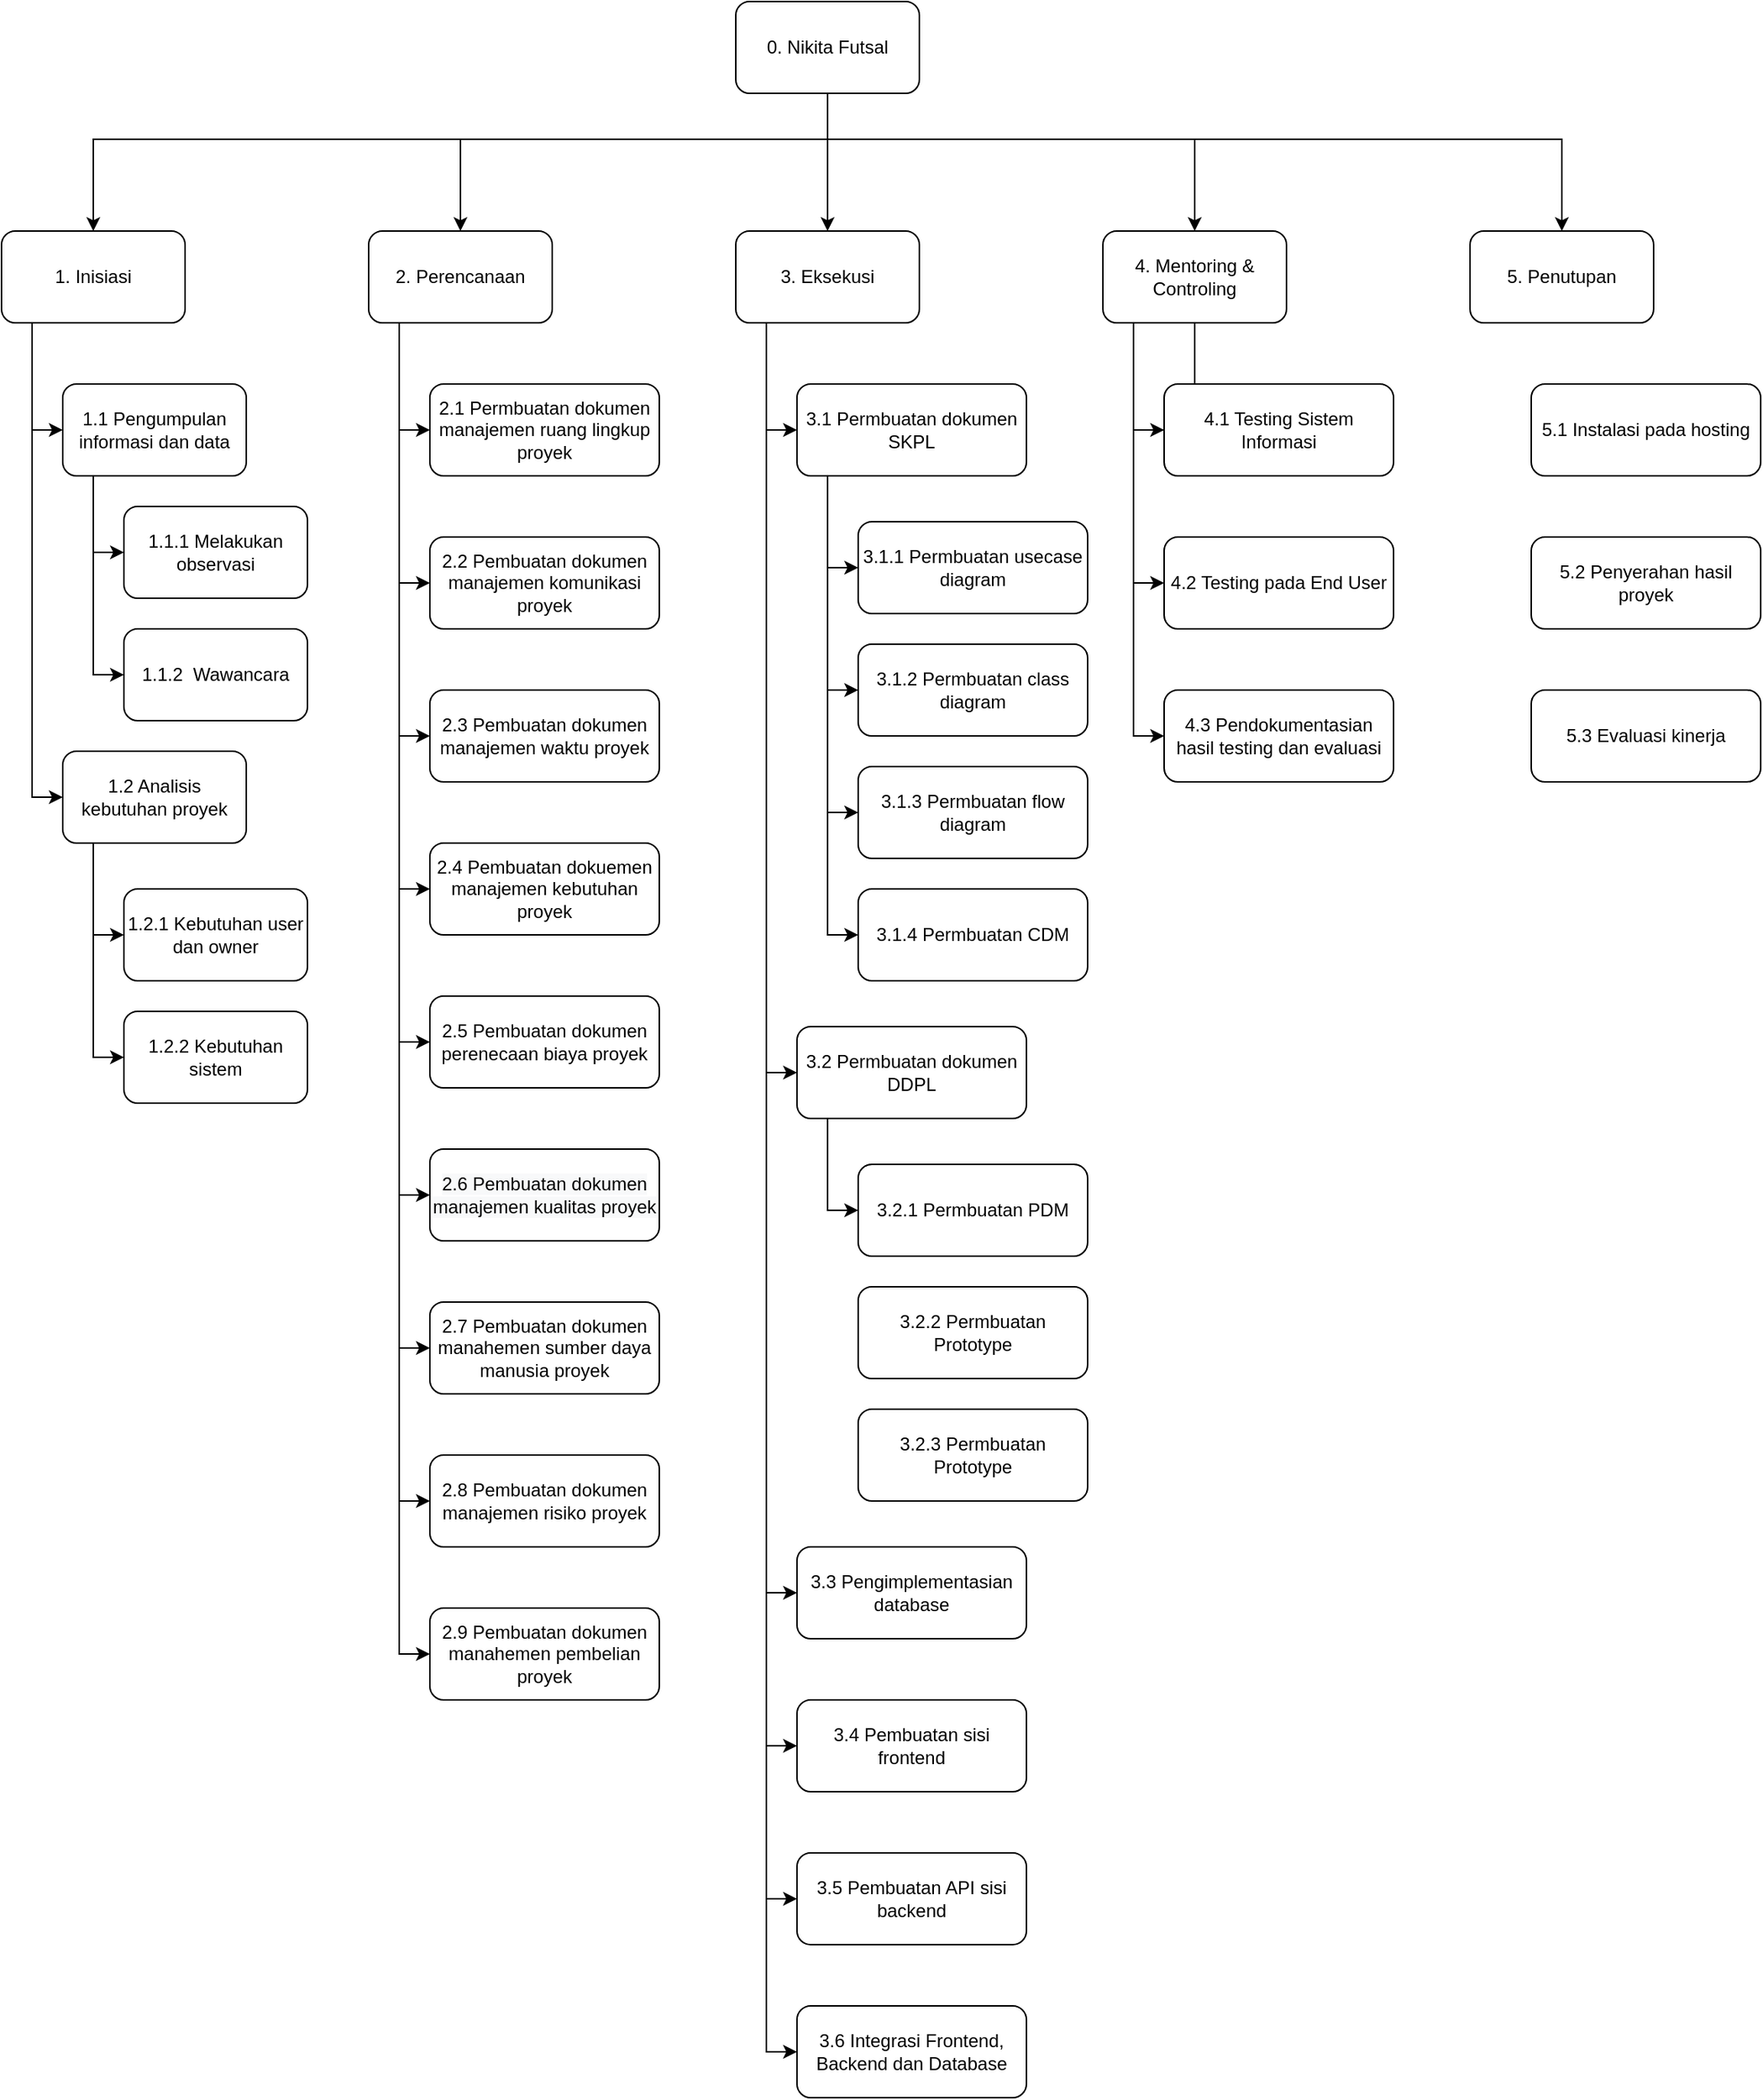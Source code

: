 <mxfile version="20.3.6" type="github"><diagram id="zEibKaEDSjC3tyE3PiXD" name="Page-1"><mxGraphModel dx="914" dy="1651" grid="1" gridSize="10" guides="1" tooltips="1" connect="1" arrows="1" fold="1" page="1" pageScale="1" pageWidth="850" pageHeight="1100" math="0" shadow="0"><root><mxCell id="0"/><mxCell id="1" parent="0"/><mxCell id="DWtGQBZ1BLjE-xLGxUji-7" style="edgeStyle=orthogonalEdgeStyle;rounded=0;orthogonalLoop=1;jettySize=auto;html=1;entryX=0.5;entryY=0;entryDx=0;entryDy=0;" parent="1" source="DWtGQBZ1BLjE-xLGxUji-1" target="DWtGQBZ1BLjE-xLGxUji-2" edge="1"><mxGeometry relative="1" as="geometry"><Array as="points"><mxPoint x="620" y="60"/><mxPoint x="140" y="60"/></Array></mxGeometry></mxCell><mxCell id="DWtGQBZ1BLjE-xLGxUji-8" style="edgeStyle=orthogonalEdgeStyle;rounded=0;orthogonalLoop=1;jettySize=auto;html=1;" parent="1" source="DWtGQBZ1BLjE-xLGxUji-1" target="DWtGQBZ1BLjE-xLGxUji-3" edge="1"><mxGeometry relative="1" as="geometry"><Array as="points"><mxPoint x="620" y="60"/><mxPoint x="380" y="60"/></Array></mxGeometry></mxCell><mxCell id="DWtGQBZ1BLjE-xLGxUji-9" style="edgeStyle=orthogonalEdgeStyle;rounded=0;orthogonalLoop=1;jettySize=auto;html=1;entryX=0.5;entryY=0;entryDx=0;entryDy=0;" parent="1" source="DWtGQBZ1BLjE-xLGxUji-1" target="DWtGQBZ1BLjE-xLGxUji-4" edge="1"><mxGeometry relative="1" as="geometry"/></mxCell><mxCell id="DWtGQBZ1BLjE-xLGxUji-10" style="edgeStyle=orthogonalEdgeStyle;rounded=0;orthogonalLoop=1;jettySize=auto;html=1;entryX=0.5;entryY=0;entryDx=0;entryDy=0;" parent="1" source="DWtGQBZ1BLjE-xLGxUji-1" target="DWtGQBZ1BLjE-xLGxUji-5" edge="1"><mxGeometry relative="1" as="geometry"><Array as="points"><mxPoint x="620" y="60"/><mxPoint x="860" y="60"/></Array></mxGeometry></mxCell><mxCell id="DWtGQBZ1BLjE-xLGxUji-11" style="edgeStyle=orthogonalEdgeStyle;rounded=0;orthogonalLoop=1;jettySize=auto;html=1;" parent="1" source="DWtGQBZ1BLjE-xLGxUji-1" target="DWtGQBZ1BLjE-xLGxUji-6" edge="1"><mxGeometry relative="1" as="geometry"><Array as="points"><mxPoint x="620" y="60"/><mxPoint x="1100" y="60"/></Array></mxGeometry></mxCell><mxCell id="DWtGQBZ1BLjE-xLGxUji-1" value="0. Nikita Futsal" style="rounded=1;whiteSpace=wrap;html=1;" parent="1" vertex="1"><mxGeometry x="560" y="-30" width="120" height="60" as="geometry"/></mxCell><mxCell id="DWtGQBZ1BLjE-xLGxUji-13" style="edgeStyle=orthogonalEdgeStyle;rounded=0;orthogonalLoop=1;jettySize=auto;html=1;entryX=0;entryY=0.5;entryDx=0;entryDy=0;" parent="1" source="DWtGQBZ1BLjE-xLGxUji-2" target="DWtGQBZ1BLjE-xLGxUji-12" edge="1"><mxGeometry relative="1" as="geometry"><Array as="points"><mxPoint x="100" y="250"/></Array></mxGeometry></mxCell><mxCell id="DWtGQBZ1BLjE-xLGxUji-15" style="edgeStyle=orthogonalEdgeStyle;rounded=0;orthogonalLoop=1;jettySize=auto;html=1;entryX=0;entryY=0.5;entryDx=0;entryDy=0;" parent="1" source="DWtGQBZ1BLjE-xLGxUji-2" target="DWtGQBZ1BLjE-xLGxUji-14" edge="1"><mxGeometry relative="1" as="geometry"><Array as="points"><mxPoint x="100" y="490"/></Array></mxGeometry></mxCell><mxCell id="DWtGQBZ1BLjE-xLGxUji-2" value="1. Inisiasi" style="rounded=1;whiteSpace=wrap;html=1;" parent="1" vertex="1"><mxGeometry x="80" y="120" width="120" height="60" as="geometry"/></mxCell><mxCell id="DWtGQBZ1BLjE-xLGxUji-41" style="edgeStyle=orthogonalEdgeStyle;rounded=0;orthogonalLoop=1;jettySize=auto;html=1;entryX=0;entryY=0.5;entryDx=0;entryDy=0;" parent="1" source="DWtGQBZ1BLjE-xLGxUji-3" target="DWtGQBZ1BLjE-xLGxUji-24" edge="1"><mxGeometry relative="1" as="geometry"><Array as="points"><mxPoint x="340" y="250"/></Array></mxGeometry></mxCell><mxCell id="DWtGQBZ1BLjE-xLGxUji-42" style="edgeStyle=orthogonalEdgeStyle;rounded=0;orthogonalLoop=1;jettySize=auto;html=1;entryX=0;entryY=0.5;entryDx=0;entryDy=0;" parent="1" source="DWtGQBZ1BLjE-xLGxUji-3" target="DWtGQBZ1BLjE-xLGxUji-25" edge="1"><mxGeometry relative="1" as="geometry"><Array as="points"><mxPoint x="340" y="350"/></Array></mxGeometry></mxCell><mxCell id="DWtGQBZ1BLjE-xLGxUji-43" style="edgeStyle=orthogonalEdgeStyle;rounded=0;orthogonalLoop=1;jettySize=auto;html=1;entryX=0;entryY=0.5;entryDx=0;entryDy=0;" parent="1" source="DWtGQBZ1BLjE-xLGxUji-3" target="DWtGQBZ1BLjE-xLGxUji-27" edge="1"><mxGeometry relative="1" as="geometry"><Array as="points"><mxPoint x="340" y="450"/></Array></mxGeometry></mxCell><mxCell id="DWtGQBZ1BLjE-xLGxUji-44" style="edgeStyle=orthogonalEdgeStyle;rounded=0;orthogonalLoop=1;jettySize=auto;html=1;entryX=0;entryY=0.5;entryDx=0;entryDy=0;" parent="1" source="DWtGQBZ1BLjE-xLGxUji-3" target="DWtGQBZ1BLjE-xLGxUji-26" edge="1"><mxGeometry relative="1" as="geometry"><Array as="points"><mxPoint x="340" y="550"/></Array></mxGeometry></mxCell><mxCell id="DWtGQBZ1BLjE-xLGxUji-45" style="edgeStyle=orthogonalEdgeStyle;rounded=0;orthogonalLoop=1;jettySize=auto;html=1;entryX=0;entryY=0.5;entryDx=0;entryDy=0;" parent="1" source="DWtGQBZ1BLjE-xLGxUji-3" target="DWtGQBZ1BLjE-xLGxUji-29" edge="1"><mxGeometry relative="1" as="geometry"><Array as="points"><mxPoint x="340" y="650"/></Array></mxGeometry></mxCell><mxCell id="DWtGQBZ1BLjE-xLGxUji-46" style="edgeStyle=orthogonalEdgeStyle;rounded=0;orthogonalLoop=1;jettySize=auto;html=1;entryX=0;entryY=0.5;entryDx=0;entryDy=0;" parent="1" source="DWtGQBZ1BLjE-xLGxUji-3" target="DWtGQBZ1BLjE-xLGxUji-28" edge="1"><mxGeometry relative="1" as="geometry"><Array as="points"><mxPoint x="340" y="750"/></Array></mxGeometry></mxCell><mxCell id="DWtGQBZ1BLjE-xLGxUji-47" style="edgeStyle=orthogonalEdgeStyle;rounded=0;orthogonalLoop=1;jettySize=auto;html=1;entryX=0;entryY=0.5;entryDx=0;entryDy=0;" parent="1" source="DWtGQBZ1BLjE-xLGxUji-3" target="DWtGQBZ1BLjE-xLGxUji-36" edge="1"><mxGeometry relative="1" as="geometry"><Array as="points"><mxPoint x="340" y="850"/></Array></mxGeometry></mxCell><mxCell id="DWtGQBZ1BLjE-xLGxUji-48" style="edgeStyle=orthogonalEdgeStyle;rounded=0;orthogonalLoop=1;jettySize=auto;html=1;entryX=0;entryY=0.5;entryDx=0;entryDy=0;" parent="1" source="DWtGQBZ1BLjE-xLGxUji-3" target="DWtGQBZ1BLjE-xLGxUji-38" edge="1"><mxGeometry relative="1" as="geometry"><Array as="points"><mxPoint x="340" y="950"/></Array></mxGeometry></mxCell><mxCell id="DWtGQBZ1BLjE-xLGxUji-49" style="edgeStyle=orthogonalEdgeStyle;rounded=0;orthogonalLoop=1;jettySize=auto;html=1;entryX=0;entryY=0.5;entryDx=0;entryDy=0;" parent="1" source="DWtGQBZ1BLjE-xLGxUji-3" target="DWtGQBZ1BLjE-xLGxUji-37" edge="1"><mxGeometry relative="1" as="geometry"><Array as="points"><mxPoint x="340" y="1050"/></Array></mxGeometry></mxCell><mxCell id="DWtGQBZ1BLjE-xLGxUji-3" value="2. Perencanaan" style="rounded=1;whiteSpace=wrap;html=1;" parent="1" vertex="1"><mxGeometry x="320" y="120" width="120" height="60" as="geometry"/></mxCell><mxCell id="DWtGQBZ1BLjE-xLGxUji-53" style="edgeStyle=orthogonalEdgeStyle;rounded=0;orthogonalLoop=1;jettySize=auto;html=1;entryX=0;entryY=0.5;entryDx=0;entryDy=0;" parent="1" source="DWtGQBZ1BLjE-xLGxUji-4" target="DWtGQBZ1BLjE-xLGxUji-52" edge="1"><mxGeometry relative="1" as="geometry"><Array as="points"><mxPoint x="580" y="250"/></Array></mxGeometry></mxCell><mxCell id="DWtGQBZ1BLjE-xLGxUji-63" style="edgeStyle=orthogonalEdgeStyle;rounded=0;orthogonalLoop=1;jettySize=auto;html=1;entryX=0;entryY=0.5;entryDx=0;entryDy=0;" parent="1" source="DWtGQBZ1BLjE-xLGxUji-4" target="DWtGQBZ1BLjE-xLGxUji-62" edge="1"><mxGeometry relative="1" as="geometry"><Array as="points"><mxPoint x="580" y="670"/></Array></mxGeometry></mxCell><mxCell id="DWtGQBZ1BLjE-xLGxUji-69" style="edgeStyle=orthogonalEdgeStyle;rounded=0;orthogonalLoop=1;jettySize=auto;html=1;entryX=0;entryY=0.5;entryDx=0;entryDy=0;" parent="1" source="DWtGQBZ1BLjE-xLGxUji-4" target="DWtGQBZ1BLjE-xLGxUji-68" edge="1"><mxGeometry relative="1" as="geometry"><Array as="points"><mxPoint x="580" y="1010"/></Array></mxGeometry></mxCell><mxCell id="DWtGQBZ1BLjE-xLGxUji-71" style="edgeStyle=orthogonalEdgeStyle;rounded=0;orthogonalLoop=1;jettySize=auto;html=1;entryX=0;entryY=0.5;entryDx=0;entryDy=0;" parent="1" source="DWtGQBZ1BLjE-xLGxUji-4" target="DWtGQBZ1BLjE-xLGxUji-70" edge="1"><mxGeometry relative="1" as="geometry"><Array as="points"><mxPoint x="580" y="1110"/></Array></mxGeometry></mxCell><mxCell id="DWtGQBZ1BLjE-xLGxUji-76" style="edgeStyle=orthogonalEdgeStyle;rounded=0;orthogonalLoop=1;jettySize=auto;html=1;entryX=0;entryY=0.5;entryDx=0;entryDy=0;" parent="1" source="DWtGQBZ1BLjE-xLGxUji-4" target="DWtGQBZ1BLjE-xLGxUji-72" edge="1"><mxGeometry relative="1" as="geometry"><Array as="points"><mxPoint x="580" y="1210"/></Array></mxGeometry></mxCell><mxCell id="DWtGQBZ1BLjE-xLGxUji-77" style="edgeStyle=orthogonalEdgeStyle;rounded=0;orthogonalLoop=1;jettySize=auto;html=1;entryX=0;entryY=0.5;entryDx=0;entryDy=0;" parent="1" source="DWtGQBZ1BLjE-xLGxUji-4" target="DWtGQBZ1BLjE-xLGxUji-75" edge="1"><mxGeometry relative="1" as="geometry"><Array as="points"><mxPoint x="580" y="1310"/></Array></mxGeometry></mxCell><mxCell id="DWtGQBZ1BLjE-xLGxUji-4" value="3. Eksekusi" style="rounded=1;whiteSpace=wrap;html=1;" parent="1" vertex="1"><mxGeometry x="560" y="120" width="120" height="60" as="geometry"/></mxCell><mxCell id="DWtGQBZ1BLjE-xLGxUji-79" style="edgeStyle=orthogonalEdgeStyle;rounded=0;orthogonalLoop=1;jettySize=auto;html=1;entryX=0;entryY=0.5;entryDx=0;entryDy=0;" parent="1" source="DWtGQBZ1BLjE-xLGxUji-5" target="DWtGQBZ1BLjE-xLGxUji-78" edge="1"><mxGeometry relative="1" as="geometry"><Array as="points"><mxPoint x="820" y="250"/></Array></mxGeometry></mxCell><mxCell id="DWtGQBZ1BLjE-xLGxUji-82" style="edgeStyle=orthogonalEdgeStyle;rounded=0;orthogonalLoop=1;jettySize=auto;html=1;entryX=0;entryY=0.5;entryDx=0;entryDy=0;" parent="1" source="DWtGQBZ1BLjE-xLGxUji-5" target="DWtGQBZ1BLjE-xLGxUji-81" edge="1"><mxGeometry relative="1" as="geometry"/></mxCell><mxCell id="DWtGQBZ1BLjE-xLGxUji-84" style="edgeStyle=orthogonalEdgeStyle;rounded=0;orthogonalLoop=1;jettySize=auto;html=1;entryX=0;entryY=0.5;entryDx=0;entryDy=0;" parent="1" source="DWtGQBZ1BLjE-xLGxUji-5" target="DWtGQBZ1BLjE-xLGxUji-83" edge="1"><mxGeometry relative="1" as="geometry"><Array as="points"><mxPoint x="820" y="450"/></Array></mxGeometry></mxCell><mxCell id="DWtGQBZ1BLjE-xLGxUji-5" value="4. Mentoring &amp;amp; Controling" style="rounded=1;whiteSpace=wrap;html=1;" parent="1" vertex="1"><mxGeometry x="800" y="120" width="120" height="60" as="geometry"/></mxCell><mxCell id="DWtGQBZ1BLjE-xLGxUji-6" value="5. Penutupan" style="rounded=1;whiteSpace=wrap;html=1;" parent="1" vertex="1"><mxGeometry x="1040" y="120" width="120" height="60" as="geometry"/></mxCell><mxCell id="DWtGQBZ1BLjE-xLGxUji-17" style="edgeStyle=orthogonalEdgeStyle;rounded=0;orthogonalLoop=1;jettySize=auto;html=1;entryX=0;entryY=0.5;entryDx=0;entryDy=0;" parent="1" source="DWtGQBZ1BLjE-xLGxUji-12" target="DWtGQBZ1BLjE-xLGxUji-16" edge="1"><mxGeometry relative="1" as="geometry"><Array as="points"><mxPoint x="140" y="330"/></Array></mxGeometry></mxCell><mxCell id="DWtGQBZ1BLjE-xLGxUji-19" style="edgeStyle=orthogonalEdgeStyle;rounded=0;orthogonalLoop=1;jettySize=auto;html=1;entryX=0;entryY=0.5;entryDx=0;entryDy=0;" parent="1" source="DWtGQBZ1BLjE-xLGxUji-12" target="DWtGQBZ1BLjE-xLGxUji-18" edge="1"><mxGeometry relative="1" as="geometry"><Array as="points"><mxPoint x="140" y="410"/></Array></mxGeometry></mxCell><mxCell id="DWtGQBZ1BLjE-xLGxUji-12" value="1.1 Pengumpulan informasi dan data" style="rounded=1;whiteSpace=wrap;html=1;" parent="1" vertex="1"><mxGeometry x="120" y="220" width="120" height="60" as="geometry"/></mxCell><mxCell id="DWtGQBZ1BLjE-xLGxUji-22" style="edgeStyle=orthogonalEdgeStyle;rounded=0;orthogonalLoop=1;jettySize=auto;html=1;entryX=0;entryY=0.5;entryDx=0;entryDy=0;" parent="1" source="DWtGQBZ1BLjE-xLGxUji-14" target="DWtGQBZ1BLjE-xLGxUji-20" edge="1"><mxGeometry relative="1" as="geometry"><Array as="points"><mxPoint x="140" y="580"/></Array></mxGeometry></mxCell><mxCell id="DWtGQBZ1BLjE-xLGxUji-23" style="edgeStyle=orthogonalEdgeStyle;rounded=0;orthogonalLoop=1;jettySize=auto;html=1;entryX=0;entryY=0.5;entryDx=0;entryDy=0;" parent="1" source="DWtGQBZ1BLjE-xLGxUji-14" target="DWtGQBZ1BLjE-xLGxUji-21" edge="1"><mxGeometry relative="1" as="geometry"><Array as="points"><mxPoint x="140" y="660"/></Array></mxGeometry></mxCell><mxCell id="DWtGQBZ1BLjE-xLGxUji-14" value="1.2 Analisis kebutuhan proyek" style="rounded=1;whiteSpace=wrap;html=1;" parent="1" vertex="1"><mxGeometry x="120" y="460" width="120" height="60" as="geometry"/></mxCell><mxCell id="DWtGQBZ1BLjE-xLGxUji-16" value="1.1.1 Melakukan observasi" style="rounded=1;whiteSpace=wrap;html=1;" parent="1" vertex="1"><mxGeometry x="160" y="300" width="120" height="60" as="geometry"/></mxCell><mxCell id="DWtGQBZ1BLjE-xLGxUji-18" value="1.1.2&amp;nbsp; Wawancara" style="rounded=1;whiteSpace=wrap;html=1;" parent="1" vertex="1"><mxGeometry x="160" y="380" width="120" height="60" as="geometry"/></mxCell><mxCell id="DWtGQBZ1BLjE-xLGxUji-20" value="1.2.1 Kebutuhan user dan owner" style="rounded=1;whiteSpace=wrap;html=1;" parent="1" vertex="1"><mxGeometry x="160" y="550" width="120" height="60" as="geometry"/></mxCell><mxCell id="DWtGQBZ1BLjE-xLGxUji-21" value="1.2.2 Kebutuhan sistem" style="rounded=1;whiteSpace=wrap;html=1;" parent="1" vertex="1"><mxGeometry x="160" y="630" width="120" height="60" as="geometry"/></mxCell><mxCell id="DWtGQBZ1BLjE-xLGxUji-24" value="2.1 Permbuatan dokumen manajemen ruang lingkup proyek" style="rounded=1;whiteSpace=wrap;html=1;gradientColor=none;" parent="1" vertex="1"><mxGeometry x="360" y="220" width="150" height="60" as="geometry"/></mxCell><mxCell id="DWtGQBZ1BLjE-xLGxUji-25" value="2.2 Pembuatan dokumen manajemen komunikasi proyek" style="rounded=1;whiteSpace=wrap;html=1;" parent="1" vertex="1"><mxGeometry x="360" y="320" width="150" height="60" as="geometry"/></mxCell><mxCell id="DWtGQBZ1BLjE-xLGxUji-26" value="2.4 Pembuatan dokuemen manajemen kebutuhan proyek" style="rounded=1;whiteSpace=wrap;html=1;" parent="1" vertex="1"><mxGeometry x="360" y="520" width="150" height="60" as="geometry"/></mxCell><mxCell id="DWtGQBZ1BLjE-xLGxUji-27" value="2.3 Pembuatan dokumen manajemen waktu proyek" style="rounded=1;whiteSpace=wrap;html=1;" parent="1" vertex="1"><mxGeometry x="360" y="420" width="150" height="60" as="geometry"/></mxCell><mxCell id="DWtGQBZ1BLjE-xLGxUji-28" value="&lt;span style=&quot;color: rgb(0, 0, 0); font-family: Helvetica; font-size: 12px; font-style: normal; font-variant-ligatures: normal; font-variant-caps: normal; font-weight: 400; letter-spacing: normal; orphans: 2; text-align: center; text-indent: 0px; text-transform: none; widows: 2; word-spacing: 0px; -webkit-text-stroke-width: 0px; background-color: rgb(248, 249, 250); text-decoration-thickness: initial; text-decoration-style: initial; text-decoration-color: initial; float: none; display: inline !important;&quot;&gt;2.6 Pembuatan dokumen manajemen kualitas proyek&lt;/span&gt;" style="rounded=1;whiteSpace=wrap;html=1;" parent="1" vertex="1"><mxGeometry x="360" y="720" width="150" height="60" as="geometry"/></mxCell><mxCell id="DWtGQBZ1BLjE-xLGxUji-29" value="2.5 Pembuatan dokumen perenecaan biaya proyek" style="rounded=1;whiteSpace=wrap;html=1;" parent="1" vertex="1"><mxGeometry x="360" y="620" width="150" height="60" as="geometry"/></mxCell><mxCell id="DWtGQBZ1BLjE-xLGxUji-36" value="2.7 Pembuatan dokumen manahemen sumber daya manusia proyek" style="rounded=1;whiteSpace=wrap;html=1;" parent="1" vertex="1"><mxGeometry x="360" y="820" width="150" height="60" as="geometry"/></mxCell><mxCell id="DWtGQBZ1BLjE-xLGxUji-37" value="2.9 Pembuatan dokumen manahemen pembelian proyek" style="rounded=1;whiteSpace=wrap;html=1;" parent="1" vertex="1"><mxGeometry x="360" y="1020" width="150" height="60" as="geometry"/></mxCell><mxCell id="DWtGQBZ1BLjE-xLGxUji-38" value="2.8 Pembuatan dokumen manajemen risiko proyek" style="rounded=1;whiteSpace=wrap;html=1;" parent="1" vertex="1"><mxGeometry x="360" y="920" width="150" height="60" as="geometry"/></mxCell><mxCell id="DWtGQBZ1BLjE-xLGxUji-55" style="edgeStyle=orthogonalEdgeStyle;rounded=0;orthogonalLoop=1;jettySize=auto;html=1;entryX=0;entryY=0.5;entryDx=0;entryDy=0;" parent="1" source="DWtGQBZ1BLjE-xLGxUji-52" target="DWtGQBZ1BLjE-xLGxUji-54" edge="1"><mxGeometry relative="1" as="geometry"><Array as="points"><mxPoint x="620" y="340"/></Array></mxGeometry></mxCell><mxCell id="DWtGQBZ1BLjE-xLGxUji-57" style="edgeStyle=orthogonalEdgeStyle;rounded=0;orthogonalLoop=1;jettySize=auto;html=1;entryX=0;entryY=0.5;entryDx=0;entryDy=0;" parent="1" source="DWtGQBZ1BLjE-xLGxUji-52" target="DWtGQBZ1BLjE-xLGxUji-56" edge="1"><mxGeometry relative="1" as="geometry"><Array as="points"><mxPoint x="620" y="420"/></Array></mxGeometry></mxCell><mxCell id="DWtGQBZ1BLjE-xLGxUji-59" style="edgeStyle=orthogonalEdgeStyle;rounded=0;orthogonalLoop=1;jettySize=auto;html=1;entryX=0;entryY=0.5;entryDx=0;entryDy=0;" parent="1" source="DWtGQBZ1BLjE-xLGxUji-52" target="DWtGQBZ1BLjE-xLGxUji-58" edge="1"><mxGeometry relative="1" as="geometry"><Array as="points"><mxPoint x="620" y="500"/></Array></mxGeometry></mxCell><mxCell id="DWtGQBZ1BLjE-xLGxUji-61" style="edgeStyle=orthogonalEdgeStyle;rounded=0;orthogonalLoop=1;jettySize=auto;html=1;entryX=0;entryY=0.5;entryDx=0;entryDy=0;" parent="1" source="DWtGQBZ1BLjE-xLGxUji-52" target="DWtGQBZ1BLjE-xLGxUji-60" edge="1"><mxGeometry relative="1" as="geometry"><Array as="points"><mxPoint x="620" y="580"/></Array></mxGeometry></mxCell><mxCell id="DWtGQBZ1BLjE-xLGxUji-52" value="3.1 Permbuatan dokumen SKPL" style="rounded=1;whiteSpace=wrap;html=1;gradientColor=none;" parent="1" vertex="1"><mxGeometry x="600" y="220" width="150" height="60" as="geometry"/></mxCell><mxCell id="DWtGQBZ1BLjE-xLGxUji-54" value="3.1.1 Permbuatan usecase diagram" style="rounded=1;whiteSpace=wrap;html=1;gradientColor=none;" parent="1" vertex="1"><mxGeometry x="640" y="310" width="150" height="60" as="geometry"/></mxCell><mxCell id="DWtGQBZ1BLjE-xLGxUji-56" value="3.1.2 Permbuatan class diagram" style="rounded=1;whiteSpace=wrap;html=1;gradientColor=none;" parent="1" vertex="1"><mxGeometry x="640" y="390" width="150" height="60" as="geometry"/></mxCell><mxCell id="DWtGQBZ1BLjE-xLGxUji-58" value="3.1.3 Permbuatan flow diagram" style="rounded=1;whiteSpace=wrap;html=1;gradientColor=none;" parent="1" vertex="1"><mxGeometry x="640" y="470" width="150" height="60" as="geometry"/></mxCell><mxCell id="DWtGQBZ1BLjE-xLGxUji-60" value="3.1.4 Permbuatan CDM" style="rounded=1;whiteSpace=wrap;html=1;gradientColor=none;" parent="1" vertex="1"><mxGeometry x="640" y="550" width="150" height="60" as="geometry"/></mxCell><mxCell id="DWtGQBZ1BLjE-xLGxUji-65" style="edgeStyle=orthogonalEdgeStyle;rounded=0;orthogonalLoop=1;jettySize=auto;html=1;entryX=0;entryY=0.5;entryDx=0;entryDy=0;" parent="1" source="DWtGQBZ1BLjE-xLGxUji-62" target="DWtGQBZ1BLjE-xLGxUji-64" edge="1"><mxGeometry relative="1" as="geometry"><Array as="points"><mxPoint x="620" y="760"/></Array></mxGeometry></mxCell><mxCell id="DWtGQBZ1BLjE-xLGxUji-62" value="3.2 Permbuatan dokumen DDPL" style="rounded=1;whiteSpace=wrap;html=1;gradientColor=none;" parent="1" vertex="1"><mxGeometry x="600" y="640" width="150" height="60" as="geometry"/></mxCell><mxCell id="DWtGQBZ1BLjE-xLGxUji-64" value="3.2.1 Permbuatan PDM" style="rounded=1;whiteSpace=wrap;html=1;gradientColor=none;" parent="1" vertex="1"><mxGeometry x="640" y="730" width="150" height="60" as="geometry"/></mxCell><mxCell id="DWtGQBZ1BLjE-xLGxUji-66" value="3.2.2 Permbuatan Prototype" style="rounded=1;whiteSpace=wrap;html=1;gradientColor=none;" parent="1" vertex="1"><mxGeometry x="640" y="810" width="150" height="60" as="geometry"/></mxCell><mxCell id="DWtGQBZ1BLjE-xLGxUji-67" value="3.2.3 Permbuatan Prototype" style="rounded=1;whiteSpace=wrap;html=1;gradientColor=none;" parent="1" vertex="1"><mxGeometry x="640" y="890" width="150" height="60" as="geometry"/></mxCell><mxCell id="DWtGQBZ1BLjE-xLGxUji-68" value="3.3 Pengimplementasian database" style="rounded=1;whiteSpace=wrap;html=1;gradientColor=none;" parent="1" vertex="1"><mxGeometry x="600" y="980" width="150" height="60" as="geometry"/></mxCell><mxCell id="DWtGQBZ1BLjE-xLGxUji-70" value="3.4 Pembuatan sisi frontend" style="rounded=1;whiteSpace=wrap;html=1;gradientColor=none;" parent="1" vertex="1"><mxGeometry x="600" y="1080" width="150" height="60" as="geometry"/></mxCell><mxCell id="DWtGQBZ1BLjE-xLGxUji-72" value="3.5 Pembuatan API sisi backend" style="rounded=1;whiteSpace=wrap;html=1;gradientColor=none;" parent="1" vertex="1"><mxGeometry x="600" y="1180" width="150" height="60" as="geometry"/></mxCell><mxCell id="DWtGQBZ1BLjE-xLGxUji-75" value="3.6 Integrasi Frontend, Backend dan Database" style="rounded=1;whiteSpace=wrap;html=1;gradientColor=none;" parent="1" vertex="1"><mxGeometry x="600" y="1280" width="150" height="60" as="geometry"/></mxCell><mxCell id="DWtGQBZ1BLjE-xLGxUji-78" value="4.1 Testing Sistem Informasi" style="rounded=1;whiteSpace=wrap;html=1;gradientColor=none;" parent="1" vertex="1"><mxGeometry x="840" y="220" width="150" height="60" as="geometry"/></mxCell><mxCell id="DWtGQBZ1BLjE-xLGxUji-81" value="4.2 Testing pada End User" style="rounded=1;whiteSpace=wrap;html=1;gradientColor=none;" parent="1" vertex="1"><mxGeometry x="840" y="320" width="150" height="60" as="geometry"/></mxCell><mxCell id="DWtGQBZ1BLjE-xLGxUji-83" value="4.3 Pendokumentasian hasil testing dan evaluasi" style="rounded=1;whiteSpace=wrap;html=1;gradientColor=none;" parent="1" vertex="1"><mxGeometry x="840" y="420" width="150" height="60" as="geometry"/></mxCell><mxCell id="DWtGQBZ1BLjE-xLGxUji-85" value="5.1 Instalasi pada hosting" style="rounded=1;whiteSpace=wrap;html=1;gradientColor=none;" parent="1" vertex="1"><mxGeometry x="1080" y="220" width="150" height="60" as="geometry"/></mxCell><mxCell id="DWtGQBZ1BLjE-xLGxUji-86" value="5.2 Penyerahan hasil proyek" style="rounded=1;whiteSpace=wrap;html=1;gradientColor=none;" parent="1" vertex="1"><mxGeometry x="1080" y="320" width="150" height="60" as="geometry"/></mxCell><mxCell id="DWtGQBZ1BLjE-xLGxUji-87" value="5.3 Evaluasi kinerja" style="rounded=1;whiteSpace=wrap;html=1;gradientColor=none;" parent="1" vertex="1"><mxGeometry x="1080" y="420" width="150" height="60" as="geometry"/></mxCell></root></mxGraphModel></diagram></mxfile>